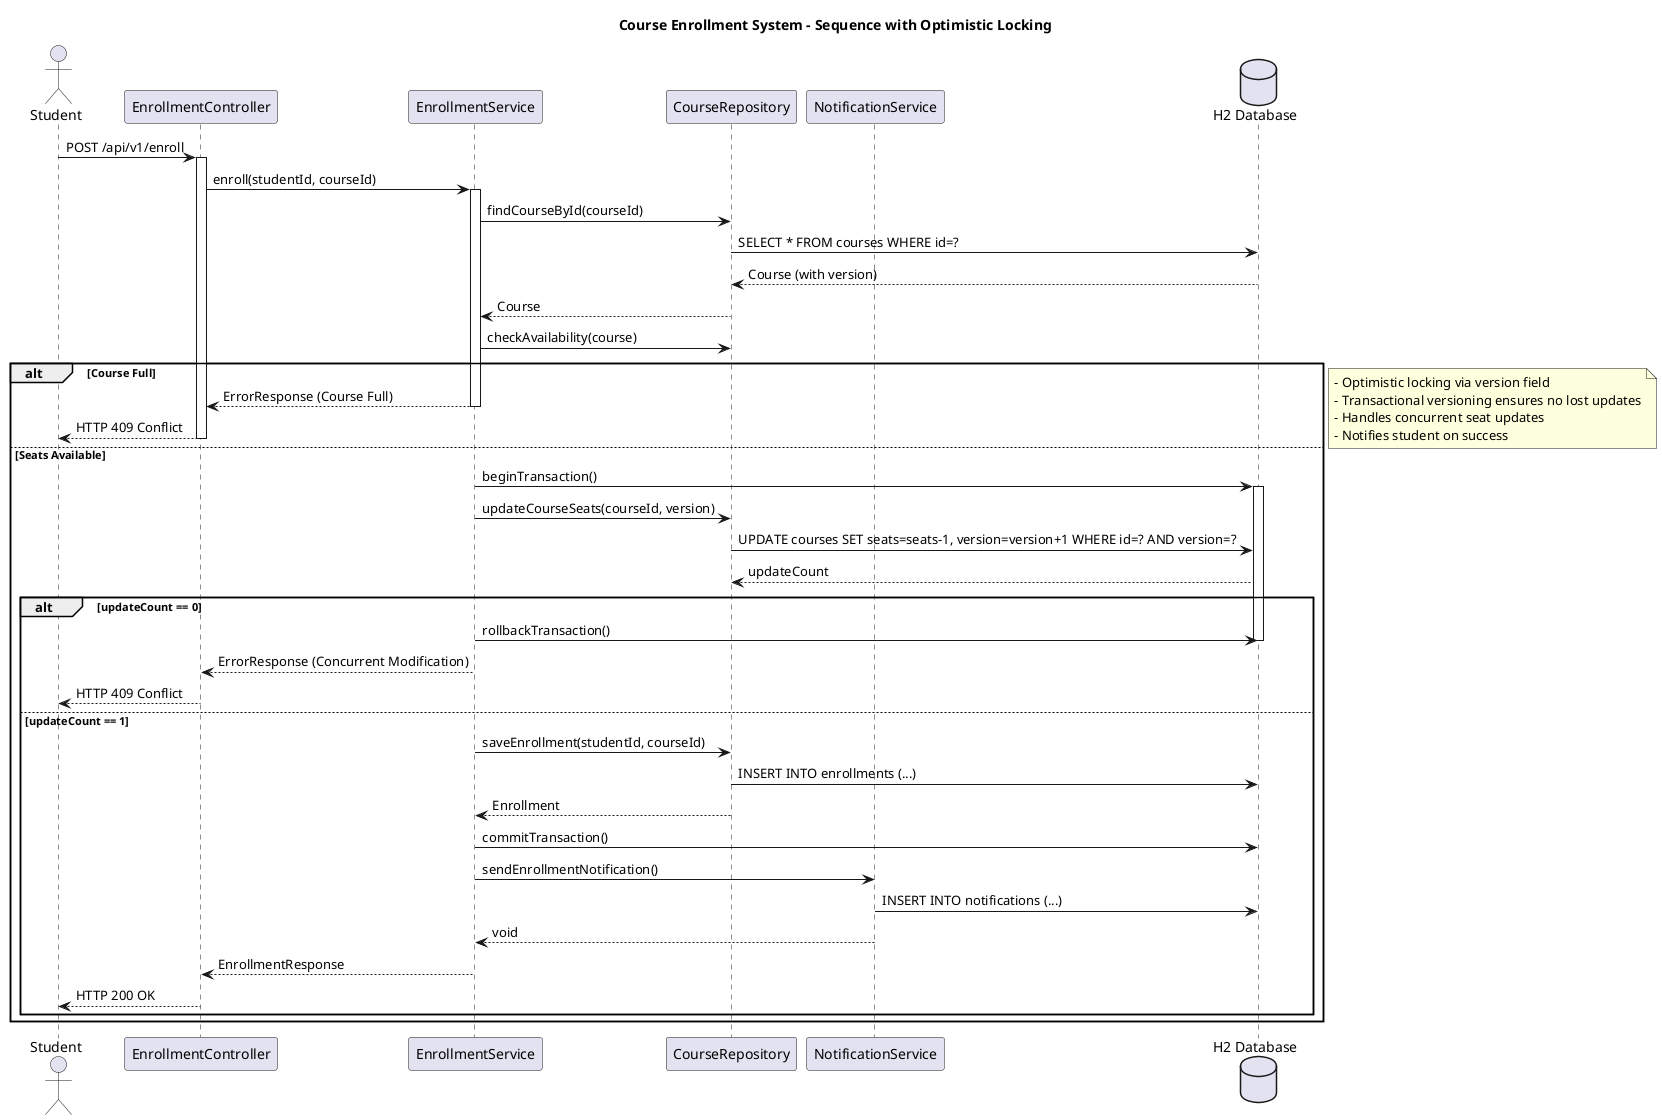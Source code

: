 @startuml
title Course Enrollment System - Sequence with Optimistic Locking

actor "Student" as student
participant "EnrollmentController" as controller
participant "EnrollmentService" as service
participant "CourseRepository" as repo
participant "NotificationService" as notify
database "H2 Database" as db

student -> controller: POST /api/v1/enroll
activate controller
controller -> service: enroll(studentId, courseId)
activate service
service -> repo: findCourseById(courseId)
repo -> db: SELECT * FROM courses WHERE id=?
db --> repo: Course (with version)
repo --> service: Course
service -> repo: checkAvailability(course)
alt Course Full
    service --> controller: ErrorResponse (Course Full)
    deactivate service
    controller --> student: HTTP 409 Conflict
    deactivate controller
else Seats Available
    service -> db: beginTransaction()
    activate db
    service -> repo: updateCourseSeats(courseId, version)
    repo -> db: UPDATE courses SET seats=seats-1, version=version+1 WHERE id=? AND version=?
db --> repo: updateCount
alt updateCount == 0
    service -> db: rollbackTransaction()
    deactivate db
    service --> controller: ErrorResponse (Concurrent Modification)
    deactivate service
    controller --> student: HTTP 409 Conflict
    deactivate controller
else updateCount == 1
    service -> repo: saveEnrollment(studentId, courseId)
    repo -> db: INSERT INTO enrollments (...)
    repo --> service: Enrollment
    service -> db: commitTransaction()
    deactivate db
    service -> notify: sendEnrollmentNotification()
    notify -> db: INSERT INTO notifications (...)
    notify --> service: void
    service --> controller: EnrollmentResponse
    deactivate service
    controller --> student: HTTP 200 OK
    deactivate controller
end
end

note right
- Optimistic locking via version field
- Transactional versioning ensures no lost updates
- Handles concurrent seat updates
- Notifies student on success
end note

@enduml 